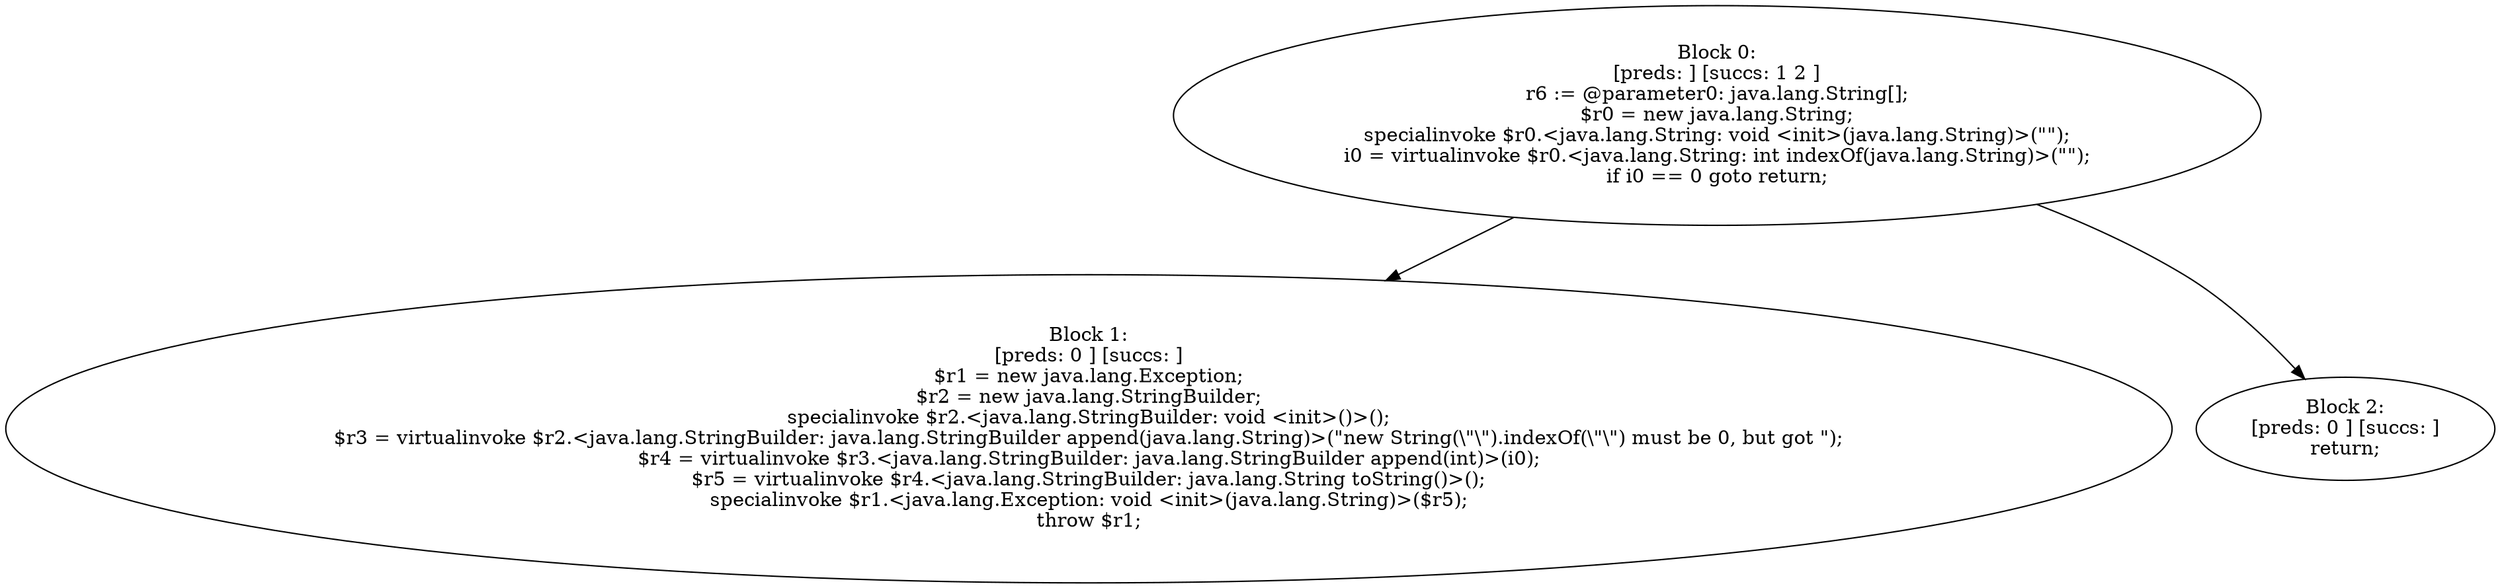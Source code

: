 digraph "unitGraph" {
    "Block 0:
[preds: ] [succs: 1 2 ]
r6 := @parameter0: java.lang.String[];
$r0 = new java.lang.String;
specialinvoke $r0.<java.lang.String: void <init>(java.lang.String)>(\"\");
i0 = virtualinvoke $r0.<java.lang.String: int indexOf(java.lang.String)>(\"\");
if i0 == 0 goto return;
"
    "Block 1:
[preds: 0 ] [succs: ]
$r1 = new java.lang.Exception;
$r2 = new java.lang.StringBuilder;
specialinvoke $r2.<java.lang.StringBuilder: void <init>()>();
$r3 = virtualinvoke $r2.<java.lang.StringBuilder: java.lang.StringBuilder append(java.lang.String)>(\"new String(\\\"\\\").indexOf(\\\"\\\") must be 0, but got \");
$r4 = virtualinvoke $r3.<java.lang.StringBuilder: java.lang.StringBuilder append(int)>(i0);
$r5 = virtualinvoke $r4.<java.lang.StringBuilder: java.lang.String toString()>();
specialinvoke $r1.<java.lang.Exception: void <init>(java.lang.String)>($r5);
throw $r1;
"
    "Block 2:
[preds: 0 ] [succs: ]
return;
"
    "Block 0:
[preds: ] [succs: 1 2 ]
r6 := @parameter0: java.lang.String[];
$r0 = new java.lang.String;
specialinvoke $r0.<java.lang.String: void <init>(java.lang.String)>(\"\");
i0 = virtualinvoke $r0.<java.lang.String: int indexOf(java.lang.String)>(\"\");
if i0 == 0 goto return;
"->"Block 1:
[preds: 0 ] [succs: ]
$r1 = new java.lang.Exception;
$r2 = new java.lang.StringBuilder;
specialinvoke $r2.<java.lang.StringBuilder: void <init>()>();
$r3 = virtualinvoke $r2.<java.lang.StringBuilder: java.lang.StringBuilder append(java.lang.String)>(\"new String(\\\"\\\").indexOf(\\\"\\\") must be 0, but got \");
$r4 = virtualinvoke $r3.<java.lang.StringBuilder: java.lang.StringBuilder append(int)>(i0);
$r5 = virtualinvoke $r4.<java.lang.StringBuilder: java.lang.String toString()>();
specialinvoke $r1.<java.lang.Exception: void <init>(java.lang.String)>($r5);
throw $r1;
";
    "Block 0:
[preds: ] [succs: 1 2 ]
r6 := @parameter0: java.lang.String[];
$r0 = new java.lang.String;
specialinvoke $r0.<java.lang.String: void <init>(java.lang.String)>(\"\");
i0 = virtualinvoke $r0.<java.lang.String: int indexOf(java.lang.String)>(\"\");
if i0 == 0 goto return;
"->"Block 2:
[preds: 0 ] [succs: ]
return;
";
}
